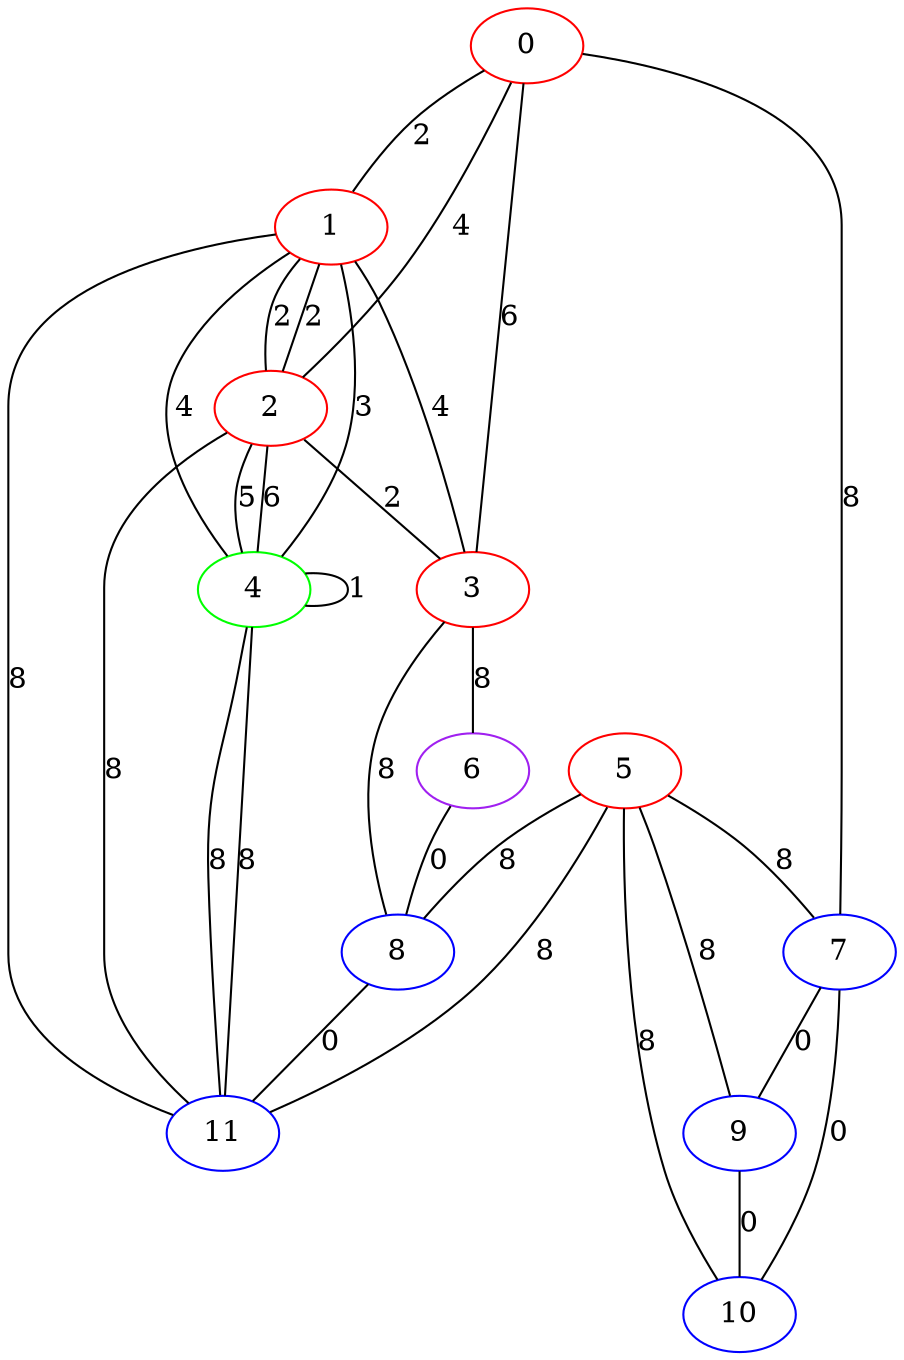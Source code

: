 graph "" {
0 [color=red, weight=1];
1 [color=red, weight=1];
2 [color=red, weight=1];
3 [color=red, weight=1];
4 [color=green, weight=2];
5 [color=red, weight=1];
6 [color=purple, weight=4];
7 [color=blue, weight=3];
8 [color=blue, weight=3];
9 [color=blue, weight=3];
10 [color=blue, weight=3];
11 [color=blue, weight=3];
0 -- 1  [key=0, label=2];
0 -- 2  [key=0, label=4];
0 -- 3  [key=0, label=6];
0 -- 7  [key=0, label=8];
1 -- 11  [key=0, label=8];
1 -- 2  [key=0, label=2];
1 -- 2  [key=1, label=2];
1 -- 3  [key=0, label=4];
1 -- 4  [key=0, label=3];
1 -- 4  [key=1, label=4];
2 -- 3  [key=0, label=2];
2 -- 4  [key=0, label=5];
2 -- 4  [key=1, label=6];
2 -- 11  [key=0, label=8];
3 -- 6  [key=0, label=8];
3 -- 8  [key=0, label=8];
4 -- 11  [key=0, label=8];
4 -- 11  [key=1, label=8];
4 -- 4  [key=0, label=1];
5 -- 8  [key=0, label=8];
5 -- 9  [key=0, label=8];
5 -- 10  [key=0, label=8];
5 -- 11  [key=0, label=8];
5 -- 7  [key=0, label=8];
6 -- 8  [key=0, label=0];
7 -- 9  [key=0, label=0];
7 -- 10  [key=0, label=0];
8 -- 11  [key=0, label=0];
9 -- 10  [key=0, label=0];
}
